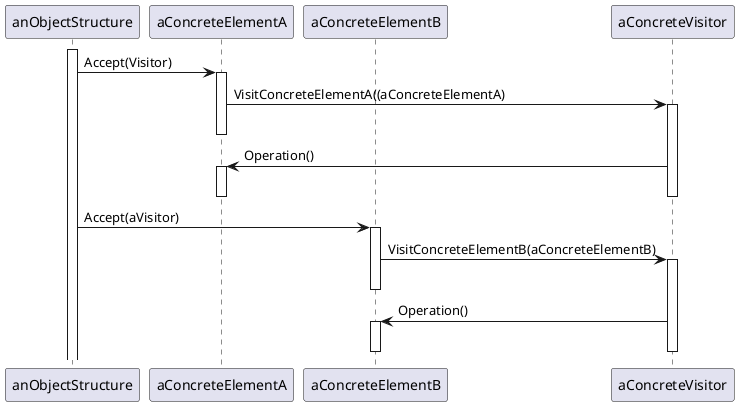@startuml

participant anObjectStructure as OS 
participant aConcreteElementA as CEA
participant aConcreteElementB as CEB 
participant aConcreteVisitor as CV

activate OS
OS -> CEA : Accept(Visitor)
activate CEA

CEA -> CV : VisitConcreteElementA((aConcreteElementA)
activate CV
deactivate CEA

CEA <- CV : Operation()
activate CEA
deactivate CV
deactivate CEA

OS -> CEB : Accept(aVisitor)
activate CEB

CEB -> CV : VisitConcreteElementB(aConcreteElementB)
activate CV
deactivate CEB

CEB <- CV : Operation()
activate CEB
deactivate CV
deactivate CEB


@enduml

